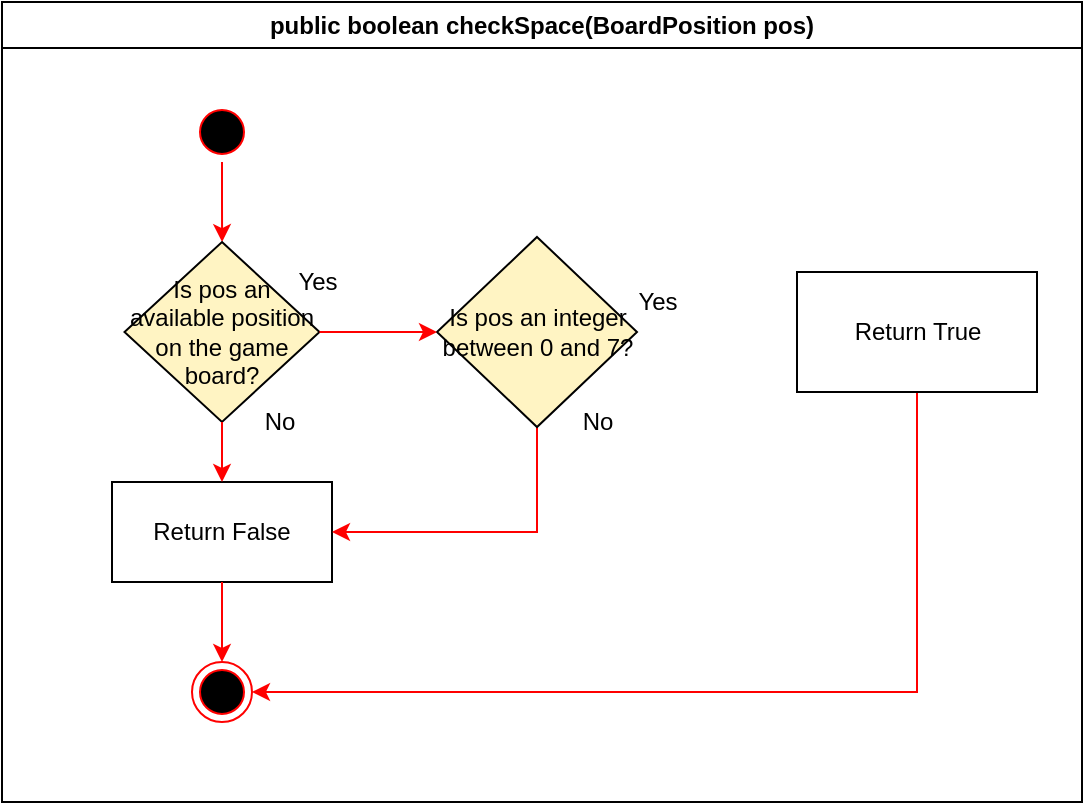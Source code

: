 <mxfile version="13.0.3" type="device"><diagram name="Page-1" id="e7e014a7-5840-1c2e-5031-d8a46d1fe8dd"><mxGraphModel dx="906" dy="516" grid="1" gridSize="10" guides="1" tooltips="1" connect="1" arrows="1" fold="1" page="1" pageScale="1" pageWidth="1169" pageHeight="826" background="#ffffff" math="0" shadow="0"><root><mxCell id="0"/><mxCell id="1" parent="0"/><mxCell id="2" value="public boolean checkSpace(BoardPosition pos)" style="swimlane;whiteSpace=wrap" parent="1" vertex="1"><mxGeometry x="530" y="40" width="540" height="400" as="geometry"/></mxCell><mxCell id="JJtz2iPJOGpxKc_A9D6j-62" value="" style="edgeStyle=orthogonalEdgeStyle;rounded=0;orthogonalLoop=1;jettySize=auto;html=1;strokeColor=#FF0000;" edge="1" parent="2" source="5" target="JJtz2iPJOGpxKc_A9D6j-20"><mxGeometry relative="1" as="geometry"/></mxCell><mxCell id="5" value="" style="ellipse;shape=startState;fillColor=#000000;strokeColor=#ff0000;" parent="2" vertex="1"><mxGeometry x="95" y="50" width="30" height="30" as="geometry"/></mxCell><mxCell id="8" value="Return False" style="whiteSpace=wrap;" parent="2" vertex="1"><mxGeometry x="55" y="240" width="110" height="50" as="geometry"/></mxCell><mxCell id="8Ns2v5qNiWjr3tTWyBPr-44" value="No" style="text;html=1;strokeColor=none;fillColor=none;align=center;verticalAlign=middle;whiteSpace=wrap;rounded=0;" parent="2" vertex="1"><mxGeometry x="118.75" y="200" width="40" height="20" as="geometry"/></mxCell><mxCell id="8Ns2v5qNiWjr3tTWyBPr-104" value="Yes" style="text;html=1;strokeColor=none;fillColor=none;align=center;verticalAlign=middle;whiteSpace=wrap;rounded=0;" parent="2" vertex="1"><mxGeometry x="137.5" y="130" width="40" height="20" as="geometry"/></mxCell><mxCell id="JJtz2iPJOGpxKc_A9D6j-20" value="&lt;span&gt;Is pos an available position on the game board?&lt;/span&gt;" style="rhombus;whiteSpace=wrap;html=1;fillColor=#FFF4C3;" vertex="1" parent="2"><mxGeometry x="61.25" y="120" width="97.5" height="90" as="geometry"/></mxCell><mxCell id="8Ns2v5qNiWjr3tTWyBPr-88" value="" style="ellipse;whiteSpace=wrap;html=1;aspect=fixed;fontColor=#000000;labelBorderColor=#FF0000;strokeColor=#FF0000;" parent="2" vertex="1"><mxGeometry x="95" y="330" width="30" height="30" as="geometry"/></mxCell><mxCell id="8Ns2v5qNiWjr3tTWyBPr-89" value="" style="ellipse;shape=startState;fillColor=#000000;strokeColor=#ff0000;" parent="2" vertex="1"><mxGeometry x="95" y="330" width="30" height="30" as="geometry"/></mxCell><mxCell id="8Ns2v5qNiWjr3tTWyBPr-90" value="" style="edgeStyle=none;rounded=0;orthogonalLoop=1;jettySize=auto;html=1;strokeColor=#FF0000;fontColor=#000000;exitX=0.5;exitY=1;exitDx=0;exitDy=0;" parent="2" source="8" target="8Ns2v5qNiWjr3tTWyBPr-89" edge="1"><mxGeometry relative="1" as="geometry"><mxPoint x="175" y="413" as="sourcePoint"/></mxGeometry></mxCell><mxCell id="JJtz2iPJOGpxKc_A9D6j-33" value="" style="endArrow=classic;html=1;strokeColor=#FF0000;exitX=0.5;exitY=1;exitDx=0;exitDy=0;entryX=0.5;entryY=0;entryDx=0;entryDy=0;" edge="1" parent="2" source="JJtz2iPJOGpxKc_A9D6j-20" target="8"><mxGeometry width="50" height="50" relative="1" as="geometry"><mxPoint x="147.5" y="220" as="sourcePoint"/><mxPoint x="197.5" y="170" as="targetPoint"/></mxGeometry></mxCell><mxCell id="JJtz2iPJOGpxKc_A9D6j-49" style="edgeStyle=orthogonalEdgeStyle;rounded=0;orthogonalLoop=1;jettySize=auto;html=1;exitX=0.5;exitY=1;exitDx=0;exitDy=0;entryX=1;entryY=0.5;entryDx=0;entryDy=0;strokeColor=#FF0000;" edge="1" parent="2" source="JJtz2iPJOGpxKc_A9D6j-46" target="8"><mxGeometry relative="1" as="geometry"/></mxCell><mxCell id="JJtz2iPJOGpxKc_A9D6j-46" value="Is pos an integer between 0 and 7?" style="rhombus;whiteSpace=wrap;html=1;fillColor=#FFF4C3;" vertex="1" parent="2"><mxGeometry x="217.5" y="117.5" width="100" height="95" as="geometry"/></mxCell><mxCell id="JJtz2iPJOGpxKc_A9D6j-42" value="" style="edgeStyle=orthogonalEdgeStyle;rounded=0;orthogonalLoop=1;jettySize=auto;html=1;strokeColor=#FF0000;" edge="1" parent="2" source="JJtz2iPJOGpxKc_A9D6j-20" target="JJtz2iPJOGpxKc_A9D6j-46"><mxGeometry relative="1" as="geometry"><mxPoint x="237.5" y="165" as="targetPoint"/></mxGeometry></mxCell><mxCell id="JJtz2iPJOGpxKc_A9D6j-50" value="No" style="text;html=1;strokeColor=none;fillColor=none;align=center;verticalAlign=middle;whiteSpace=wrap;rounded=0;" vertex="1" parent="2"><mxGeometry x="277.5" y="200" width="40" height="20" as="geometry"/></mxCell><mxCell id="JJtz2iPJOGpxKc_A9D6j-51" value="Yes" style="text;html=1;strokeColor=none;fillColor=none;align=center;verticalAlign=middle;whiteSpace=wrap;rounded=0;" vertex="1" parent="2"><mxGeometry x="307.5" y="140" width="40" height="20" as="geometry"/></mxCell><mxCell id="JJtz2iPJOGpxKc_A9D6j-58" style="edgeStyle=orthogonalEdgeStyle;rounded=0;orthogonalLoop=1;jettySize=auto;html=1;exitX=0.5;exitY=1;exitDx=0;exitDy=0;entryX=1;entryY=0.5;entryDx=0;entryDy=0;strokeColor=#FF0000;" edge="1" parent="2" source="JJtz2iPJOGpxKc_A9D6j-52" target="8Ns2v5qNiWjr3tTWyBPr-88"><mxGeometry relative="1" as="geometry"/></mxCell><mxCell id="JJtz2iPJOGpxKc_A9D6j-52" value="Return True" style="rounded=0;whiteSpace=wrap;html=1;fontColor=#000000;" vertex="1" parent="2"><mxGeometry x="397.5" y="135" width="120" height="60" as="geometry"/></mxCell></root></mxGraphModel></diagram></mxfile>